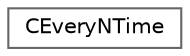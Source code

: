 digraph "Graphical Class Hierarchy"
{
 // LATEX_PDF_SIZE
  bgcolor="transparent";
  edge [fontname=Helvetica,fontsize=10,labelfontname=Helvetica,labelfontsize=10];
  node [fontname=Helvetica,fontsize=10,shape=box,height=0.2,width=0.4];
  rankdir="LR";
  Node0 [id="Node000000",label="CEveryNTime",height=0.2,width=0.4,color="grey40", fillcolor="white", style="filled",URL="$d5/df2/group___timekeeping.html#de/d1d/class_c_every_n_time",tooltip="Time interval checking class."];
}
